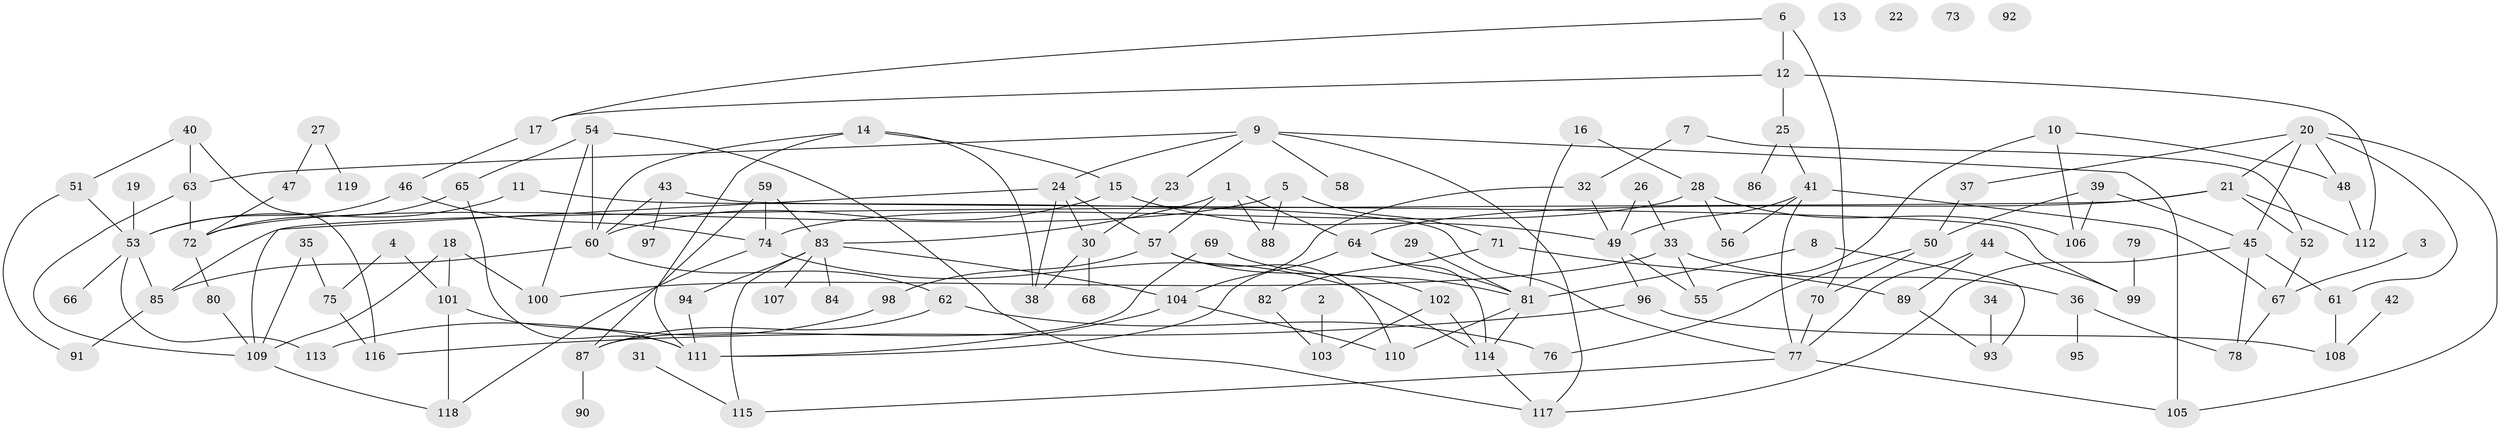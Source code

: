// Generated by graph-tools (version 1.1) at 2025/40/03/09/25 04:40:16]
// undirected, 119 vertices, 177 edges
graph export_dot {
graph [start="1"]
  node [color=gray90,style=filled];
  1;
  2;
  3;
  4;
  5;
  6;
  7;
  8;
  9;
  10;
  11;
  12;
  13;
  14;
  15;
  16;
  17;
  18;
  19;
  20;
  21;
  22;
  23;
  24;
  25;
  26;
  27;
  28;
  29;
  30;
  31;
  32;
  33;
  34;
  35;
  36;
  37;
  38;
  39;
  40;
  41;
  42;
  43;
  44;
  45;
  46;
  47;
  48;
  49;
  50;
  51;
  52;
  53;
  54;
  55;
  56;
  57;
  58;
  59;
  60;
  61;
  62;
  63;
  64;
  65;
  66;
  67;
  68;
  69;
  70;
  71;
  72;
  73;
  74;
  75;
  76;
  77;
  78;
  79;
  80;
  81;
  82;
  83;
  84;
  85;
  86;
  87;
  88;
  89;
  90;
  91;
  92;
  93;
  94;
  95;
  96;
  97;
  98;
  99;
  100;
  101;
  102;
  103;
  104;
  105;
  106;
  107;
  108;
  109;
  110;
  111;
  112;
  113;
  114;
  115;
  116;
  117;
  118;
  119;
  1 -- 57;
  1 -- 64;
  1 -- 83;
  1 -- 88;
  2 -- 103;
  3 -- 67;
  4 -- 75;
  4 -- 101;
  5 -- 71;
  5 -- 72;
  5 -- 88;
  6 -- 12;
  6 -- 17;
  6 -- 70;
  7 -- 32;
  7 -- 52;
  8 -- 81;
  8 -- 93;
  9 -- 23;
  9 -- 24;
  9 -- 58;
  9 -- 63;
  9 -- 105;
  9 -- 117;
  10 -- 48;
  10 -- 55;
  10 -- 106;
  11 -- 53;
  11 -- 77;
  12 -- 17;
  12 -- 25;
  12 -- 112;
  14 -- 15;
  14 -- 38;
  14 -- 60;
  14 -- 111;
  15 -- 49;
  15 -- 60;
  16 -- 28;
  16 -- 81;
  17 -- 46;
  18 -- 100;
  18 -- 101;
  18 -- 109;
  19 -- 53;
  20 -- 21;
  20 -- 37;
  20 -- 45;
  20 -- 48;
  20 -- 61;
  20 -- 105;
  21 -- 52;
  21 -- 64;
  21 -- 85;
  21 -- 112;
  23 -- 30;
  24 -- 30;
  24 -- 38;
  24 -- 57;
  24 -- 109;
  25 -- 41;
  25 -- 86;
  26 -- 33;
  26 -- 49;
  27 -- 47;
  27 -- 119;
  28 -- 56;
  28 -- 74;
  28 -- 106;
  29 -- 81;
  30 -- 38;
  30 -- 68;
  31 -- 115;
  32 -- 49;
  32 -- 104;
  33 -- 36;
  33 -- 55;
  33 -- 100;
  34 -- 93;
  35 -- 75;
  35 -- 109;
  36 -- 78;
  36 -- 95;
  37 -- 50;
  39 -- 45;
  39 -- 50;
  39 -- 106;
  40 -- 51;
  40 -- 63;
  40 -- 116;
  41 -- 49;
  41 -- 56;
  41 -- 67;
  41 -- 77;
  42 -- 108;
  43 -- 60;
  43 -- 97;
  43 -- 99;
  44 -- 77;
  44 -- 89;
  44 -- 99;
  45 -- 61;
  45 -- 78;
  45 -- 117;
  46 -- 53;
  46 -- 74;
  47 -- 72;
  48 -- 112;
  49 -- 55;
  49 -- 96;
  50 -- 70;
  50 -- 76;
  51 -- 53;
  51 -- 91;
  52 -- 67;
  53 -- 66;
  53 -- 85;
  53 -- 113;
  54 -- 60;
  54 -- 65;
  54 -- 100;
  54 -- 117;
  57 -- 98;
  57 -- 102;
  57 -- 110;
  59 -- 74;
  59 -- 83;
  59 -- 87;
  60 -- 62;
  60 -- 85;
  61 -- 108;
  62 -- 76;
  62 -- 87;
  63 -- 72;
  63 -- 109;
  64 -- 81;
  64 -- 111;
  64 -- 114;
  65 -- 72;
  65 -- 111;
  67 -- 78;
  69 -- 81;
  69 -- 87;
  70 -- 77;
  71 -- 82;
  71 -- 89;
  72 -- 80;
  74 -- 114;
  74 -- 118;
  75 -- 116;
  77 -- 105;
  77 -- 115;
  79 -- 99;
  80 -- 109;
  81 -- 110;
  81 -- 114;
  82 -- 103;
  83 -- 84;
  83 -- 94;
  83 -- 104;
  83 -- 107;
  83 -- 115;
  85 -- 91;
  87 -- 90;
  89 -- 93;
  94 -- 111;
  96 -- 108;
  96 -- 116;
  98 -- 113;
  101 -- 111;
  101 -- 118;
  102 -- 103;
  102 -- 114;
  104 -- 110;
  104 -- 111;
  109 -- 118;
  114 -- 117;
}
